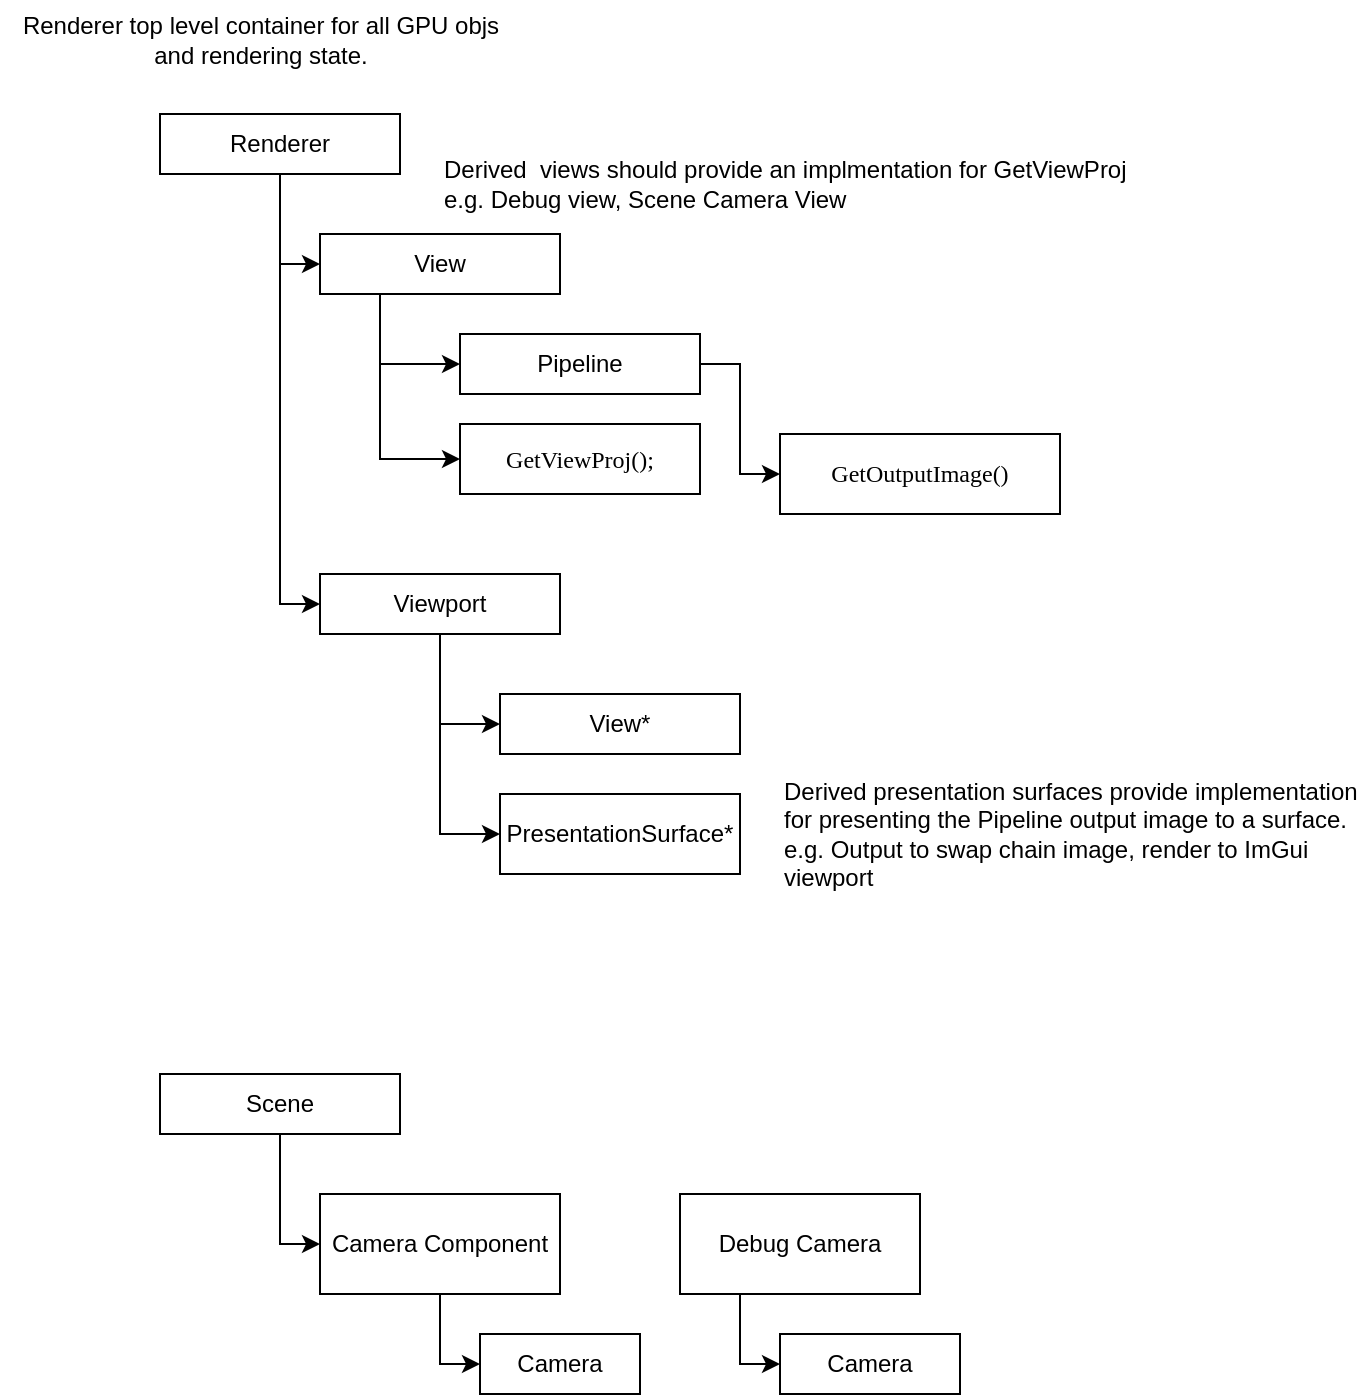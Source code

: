 <mxfile version="22.1.22" type="embed">
  <diagram id="DNcuYk-7z6FvF00jH6bC" name="Page-1">
    <mxGraphModel dx="1034" dy="1130" grid="1" gridSize="10" guides="1" tooltips="1" connect="1" arrows="1" fold="1" page="1" pageScale="1" pageWidth="850" pageHeight="1100" math="0" shadow="0">
      <root>
        <mxCell id="0" />
        <mxCell id="1" parent="0" />
        <mxCell id="14" style="edgeStyle=orthogonalEdgeStyle;rounded=0;orthogonalLoop=1;jettySize=auto;html=1;exitX=0.25;exitY=1;exitDx=0;exitDy=0;entryX=0;entryY=0.5;entryDx=0;entryDy=0;" edge="1" parent="1" source="3" target="12">
          <mxGeometry relative="1" as="geometry" />
        </mxCell>
        <mxCell id="16" style="edgeStyle=orthogonalEdgeStyle;rounded=0;orthogonalLoop=1;jettySize=auto;html=1;exitX=0.25;exitY=1;exitDx=0;exitDy=0;entryX=0;entryY=0.5;entryDx=0;entryDy=0;" edge="1" parent="1" source="3" target="15">
          <mxGeometry relative="1" as="geometry" />
        </mxCell>
        <mxCell id="3" value="View" style="rounded=0;whiteSpace=wrap;html=1;" vertex="1" parent="1">
          <mxGeometry x="250" y="320" width="120" height="30" as="geometry" />
        </mxCell>
        <mxCell id="4" value="Camera" style="whiteSpace=wrap;html=1;" vertex="1" parent="1">
          <mxGeometry x="330" y="870" width="80" height="30" as="geometry" />
        </mxCell>
        <mxCell id="22" style="edgeStyle=orthogonalEdgeStyle;rounded=0;orthogonalLoop=1;jettySize=auto;html=1;exitX=0.5;exitY=1;exitDx=0;exitDy=0;entryX=0;entryY=0.5;entryDx=0;entryDy=0;" edge="1" parent="1" source="5" target="3">
          <mxGeometry relative="1" as="geometry" />
        </mxCell>
        <mxCell id="23" style="edgeStyle=orthogonalEdgeStyle;rounded=0;orthogonalLoop=1;jettySize=auto;html=1;exitX=0.5;exitY=1;exitDx=0;exitDy=0;entryX=0;entryY=0.5;entryDx=0;entryDy=0;" edge="1" parent="1" source="5" target="11">
          <mxGeometry relative="1" as="geometry" />
        </mxCell>
        <mxCell id="5" value="Renderer" style="whiteSpace=wrap;html=1;" vertex="1" parent="1">
          <mxGeometry x="170" y="260" width="120" height="30" as="geometry" />
        </mxCell>
        <mxCell id="19" style="edgeStyle=orthogonalEdgeStyle;rounded=0;orthogonalLoop=1;jettySize=auto;html=1;exitX=0.5;exitY=1;exitDx=0;exitDy=0;entryX=0;entryY=0.5;entryDx=0;entryDy=0;" edge="1" parent="1" source="9" target="4">
          <mxGeometry relative="1" as="geometry" />
        </mxCell>
        <mxCell id="9" value="Camera Component" style="whiteSpace=wrap;html=1;" vertex="1" parent="1">
          <mxGeometry x="250" y="800" width="120" height="50" as="geometry" />
        </mxCell>
        <mxCell id="18" style="edgeStyle=orthogonalEdgeStyle;rounded=0;orthogonalLoop=1;jettySize=auto;html=1;exitX=0.25;exitY=1;exitDx=0;exitDy=0;entryX=0;entryY=0.5;entryDx=0;entryDy=0;" edge="1" parent="1" source="10" target="17">
          <mxGeometry relative="1" as="geometry" />
        </mxCell>
        <mxCell id="10" value="Debug Camera" style="whiteSpace=wrap;html=1;" vertex="1" parent="1">
          <mxGeometry x="430" y="800" width="120" height="50" as="geometry" />
        </mxCell>
        <mxCell id="25" style="edgeStyle=orthogonalEdgeStyle;rounded=0;orthogonalLoop=1;jettySize=auto;html=1;exitX=0.5;exitY=1;exitDx=0;exitDy=0;entryX=0;entryY=0.5;entryDx=0;entryDy=0;" edge="1" parent="1" source="11" target="24">
          <mxGeometry relative="1" as="geometry" />
        </mxCell>
        <mxCell id="31" style="edgeStyle=orthogonalEdgeStyle;rounded=0;orthogonalLoop=1;jettySize=auto;html=1;exitX=0.5;exitY=1;exitDx=0;exitDy=0;entryX=0;entryY=0.5;entryDx=0;entryDy=0;" edge="1" parent="1" source="11" target="32">
          <mxGeometry relative="1" as="geometry">
            <mxPoint x="310" y="620" as="targetPoint" />
          </mxGeometry>
        </mxCell>
        <mxCell id="11" value="Viewport" style="whiteSpace=wrap;html=1;" vertex="1" parent="1">
          <mxGeometry x="250" y="490" width="120" height="30" as="geometry" />
        </mxCell>
        <mxCell id="30" style="edgeStyle=orthogonalEdgeStyle;rounded=0;orthogonalLoop=1;jettySize=auto;html=1;exitX=1;exitY=0.5;exitDx=0;exitDy=0;entryX=0;entryY=0.5;entryDx=0;entryDy=0;" edge="1" parent="1" source="12" target="29">
          <mxGeometry relative="1" as="geometry" />
        </mxCell>
        <mxCell id="12" value="Pipeline" style="whiteSpace=wrap;html=1;" vertex="1" parent="1">
          <mxGeometry x="320" y="370" width="120" height="30" as="geometry" />
        </mxCell>
        <mxCell id="15" value="&lt;font face=&quot;Lucida Console&quot;&gt;GetViewProj();&lt;/font&gt;" style="whiteSpace=wrap;html=1;" vertex="1" parent="1">
          <mxGeometry x="320" y="415" width="120" height="35" as="geometry" />
        </mxCell>
        <mxCell id="17" value="Camera" style="whiteSpace=wrap;html=1;" vertex="1" parent="1">
          <mxGeometry x="480" y="870" width="90" height="30" as="geometry" />
        </mxCell>
        <mxCell id="21" style="edgeStyle=orthogonalEdgeStyle;rounded=0;orthogonalLoop=1;jettySize=auto;html=1;exitX=0.5;exitY=1;exitDx=0;exitDy=0;entryX=0;entryY=0.5;entryDx=0;entryDy=0;" edge="1" parent="1" source="20" target="9">
          <mxGeometry relative="1" as="geometry" />
        </mxCell>
        <mxCell id="20" value="Scene" style="whiteSpace=wrap;html=1;" vertex="1" parent="1">
          <mxGeometry x="170" y="740" width="120" height="30" as="geometry" />
        </mxCell>
        <mxCell id="24" value="View*" style="rounded=0;whiteSpace=wrap;html=1;" vertex="1" parent="1">
          <mxGeometry x="340" y="550" width="120" height="30" as="geometry" />
        </mxCell>
        <mxCell id="29" value="&lt;font face=&quot;Lucida Console&quot;&gt;GetOutputImage()&lt;/font&gt;" style="whiteSpace=wrap;html=1;" vertex="1" parent="1">
          <mxGeometry x="480" y="420" width="140" height="40" as="geometry" />
        </mxCell>
        <mxCell id="32" value="PresentationSurface*" style="whiteSpace=wrap;html=1;" vertex="1" parent="1">
          <mxGeometry x="340" y="600" width="120" height="40" as="geometry" />
        </mxCell>
        <mxCell id="33" value="Renderer top level container for all GPU objs&lt;br&gt;and rendering state." style="text;html=1;align=center;verticalAlign=middle;resizable=0;points=[];autosize=1;strokeColor=none;fillColor=none;" vertex="1" parent="1">
          <mxGeometry x="90" y="203" width="260" height="40" as="geometry" />
        </mxCell>
        <mxCell id="34" value="Derived&amp;nbsp; views should provide an implmentation for GetViewProj&lt;br&gt;e.g. Debug view, Scene Camera View" style="text;html=1;strokeColor=none;fillColor=none;align=left;verticalAlign=middle;whiteSpace=wrap;rounded=0;" vertex="1" parent="1">
          <mxGeometry x="310" y="280" width="425" height="30" as="geometry" />
        </mxCell>
        <mxCell id="35" value="Derived presentation surfaces provide implementation for presenting the Pipeline output image to a surface.&lt;br&gt;e.g. Output to swap chain image, render to ImGui viewport" style="text;html=1;strokeColor=none;fillColor=none;align=left;verticalAlign=middle;whiteSpace=wrap;rounded=0;" vertex="1" parent="1">
          <mxGeometry x="480" y="605" width="290" height="30" as="geometry" />
        </mxCell>
      </root>
    </mxGraphModel>
  </diagram>
</mxfile>
